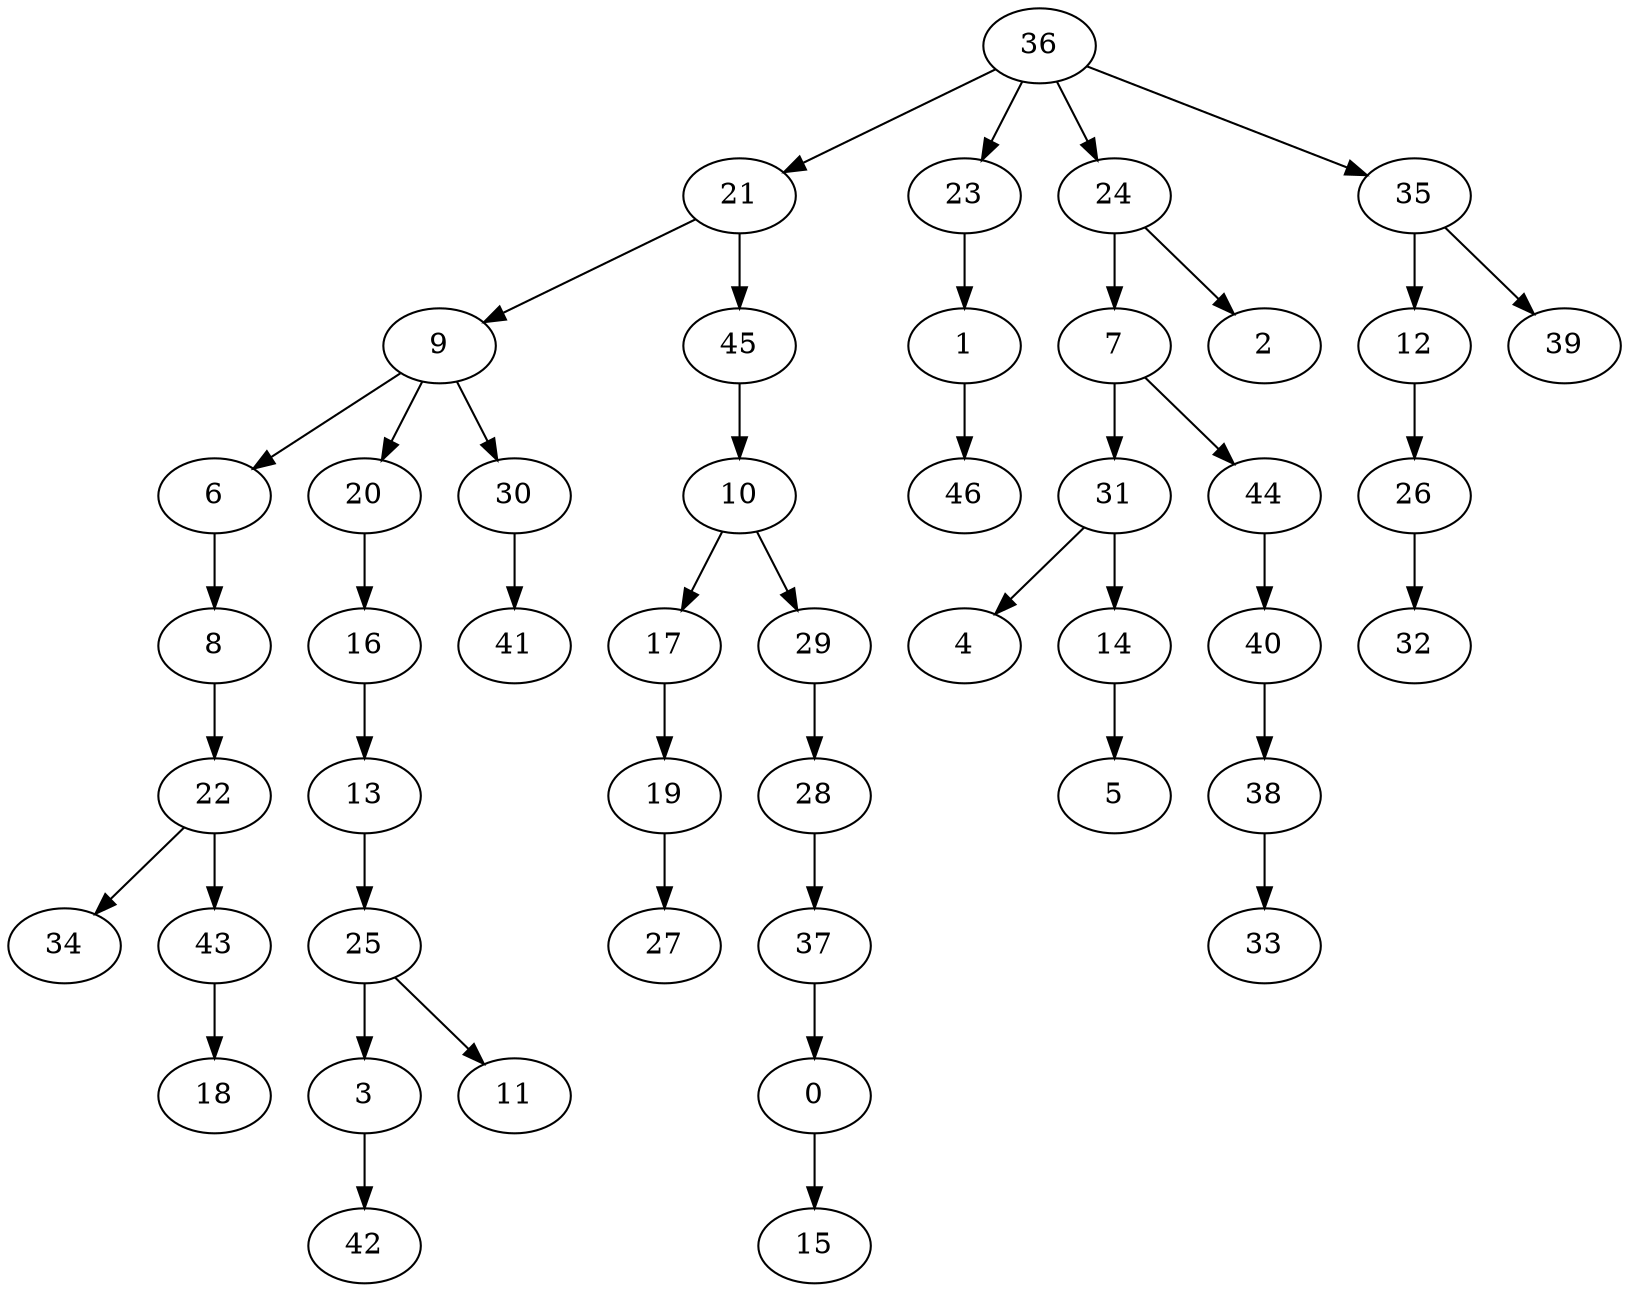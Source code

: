 digraph G {
    0;
    15;
    1;
    46;
    3;
    42;
    6;
    8;
    22;
    7;
    31;
    44;
    4;
    14;
    40;
    34;
    43;
    9;
    20;
    30;
    16;
    41;
    10;
    17;
    29;
    19;
    28;
    12;
    26;
    32;
    13;
    25;
    11;
    5;
    27;
    21;
    45;
    18;
    23;
    24;
    2;
    37;
    35;
    39;
    36;
    38;
    33;
    0 -> 15 [w=0];
    1 -> 46 [w=0];
    3 -> 42 [w=0];
    6 -> 8 [w=0];
    8 -> 22 [w=0];
    22 -> 34 [w=0];
    22 -> 43 [w=0];
    7 -> 31 [w=0];
    7 -> 44 [w=0];
    31 -> 4 [w=0];
    31 -> 14 [w=0];
    44 -> 40 [w=0];
    14 -> 5 [w=0];
    40 -> 38 [w=0];
    43 -> 18 [w=0];
    9 -> 6 [w=1];
    9 -> 20 [w=0];
    9 -> 30 [w=1];
    20 -> 16 [w=0];
    30 -> 41 [w=0];
    16 -> 13 [w=0];
    10 -> 17 [w=1];
    10 -> 29 [w=0];
    17 -> 19 [w=0];
    29 -> 28 [w=0];
    19 -> 27 [w=0];
    28 -> 37 [w=0];
    12 -> 26 [w=0];
    26 -> 32 [w=0];
    13 -> 25 [w=0];
    25 -> 3 [w=0];
    25 -> 11 [w=0];
    21 -> 9 [w=0];
    21 -> 45 [w=2];
    45 -> 10 [w=0];
    23 -> 1 [w=0];
    24 -> 2 [w=0];
    24 -> 7 [w=0];
    37 -> 0 [w=0];
    35 -> 12 [w=1];
    35 -> 39 [w=0];
    36 -> 21 [w=0];
    36 -> 23 [w=0];
    36 -> 24 [w=0];
    36 -> 35 [w=4];
    38 -> 33 [w=0];
}
